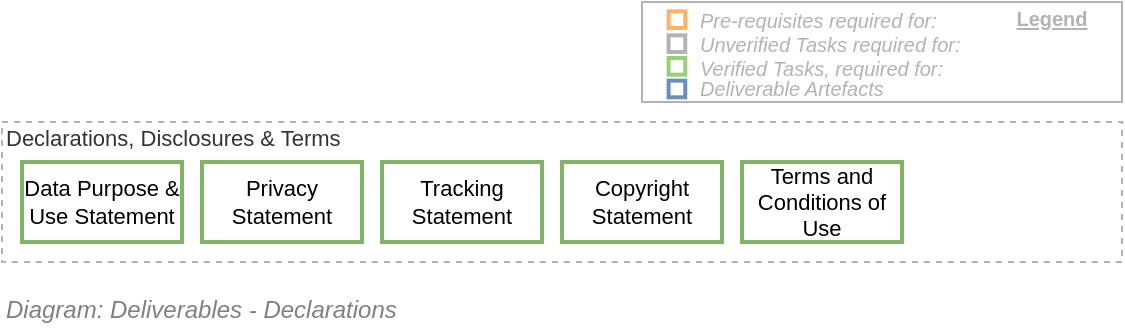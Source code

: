 <mxfile version="17.5.0" type="google"><diagram id="Olx5x8ia5NXxxW9_p1Jq" name="Contents/Declarations"><mxGraphModel grid="1" page="1" gridSize="10" guides="1" tooltips="1" connect="1" arrows="1" fold="1" pageScale="1" pageWidth="827" pageHeight="1169" math="0" shadow="0"><root><mxCell id="ccwUIstE4yi0s5sYzVBu-0"/><mxCell id="ccwUIstE4yi0s5sYzVBu-1" value="Diagram" parent="ccwUIstE4yi0s5sYzVBu-0"/><mxCell id="NC9Sy8CfmNTUNxQi46OY-1" value="Declarations, Disclosures &amp;amp; Terms" style="rounded=0;whiteSpace=wrap;html=1;shadow=0;glass=0;comic=0;strokeColor=#B3B3B3;fillColor=none;fontSize=11;align=left;fontColor=#333333;recursiveResize=0;container=1;collapsible=0;verticalAlign=top;spacing=2;spacingTop=-5;dashed=1;" vertex="1" parent="ccwUIstE4yi0s5sYzVBu-1"><mxGeometry x="120" y="220" width="560" height="70" as="geometry"/></mxCell><mxCell id="NC9Sy8CfmNTUNxQi46OY-2" value="Terms and Conditions of Use" style="rounded=0;whiteSpace=wrap;html=1;shadow=0;glass=0;comic=0;strokeColor=#82b366;fontSize=11;align=center;recursiveResize=0;container=1;collapsible=0;fillColor=none;strokeWidth=2;" vertex="1" parent="NC9Sy8CfmNTUNxQi46OY-1"><mxGeometry x="370" y="20" width="80" height="40" as="geometry"/></mxCell><mxCell id="NC9Sy8CfmNTUNxQi46OY-3" value="Privacy Statement" style="rounded=0;whiteSpace=wrap;html=1;shadow=0;glass=0;comic=0;strokeColor=#82b366;fontSize=11;align=center;recursiveResize=0;container=1;collapsible=0;fillColor=none;strokeWidth=2;" vertex="1" parent="NC9Sy8CfmNTUNxQi46OY-1"><mxGeometry x="100.0" y="20" width="80" height="40" as="geometry"/></mxCell><mxCell id="NC9Sy8CfmNTUNxQi46OY-4" value="Copyright Statement" style="rounded=0;whiteSpace=wrap;html=1;shadow=0;glass=0;comic=0;strokeColor=#82b366;fontSize=11;align=center;recursiveResize=0;container=1;collapsible=0;fillColor=none;strokeWidth=2;" vertex="1" parent="NC9Sy8CfmNTUNxQi46OY-1"><mxGeometry x="280" y="20" width="80" height="40" as="geometry"/></mxCell><mxCell id="NC9Sy8CfmNTUNxQi46OY-5" value="Tracking Statement" style="rounded=0;whiteSpace=wrap;html=1;shadow=0;glass=0;comic=0;strokeColor=#82b366;fontSize=11;align=center;recursiveResize=0;container=1;collapsible=0;fillColor=none;strokeWidth=2;" vertex="1" parent="NC9Sy8CfmNTUNxQi46OY-1"><mxGeometry x="190.0" y="20" width="80" height="40" as="geometry"/></mxCell><mxCell id="7rZSBb36K54ulBHe9YDU-1" value="Data Purpose &amp;amp; Use Statement" style="rounded=0;whiteSpace=wrap;html=1;shadow=0;glass=0;comic=0;strokeColor=#82b366;fontSize=11;align=center;recursiveResize=0;container=1;collapsible=0;fillColor=none;strokeWidth=2;" vertex="1" parent="NC9Sy8CfmNTUNxQi46OY-1"><mxGeometry x="10.0" y="20" width="80" height="40" as="geometry"/></mxCell><mxCell id="kctIVrnx_nAHamV776Nd-0" value="" style="rounded=0;whiteSpace=wrap;html=1;fontSize=10;align=left;container=1;collapsible=0;fontColor=#B3B3B3;strokeColor=#B3B3B3;" vertex="1" parent="ccwUIstE4yi0s5sYzVBu-1"><mxGeometry x="440" y="160" width="240" height="50" as="geometry"/></mxCell><mxCell id="kctIVrnx_nAHamV776Nd-1" value="" style="whiteSpace=wrap;html=1;aspect=fixed;fillColor=none;fontSize=10;align=left;fontStyle=2;strokeWidth=2;strokeColor=#FFB366;" vertex="1" parent="kctIVrnx_nAHamV776Nd-0"><mxGeometry x="13.294" y="4.667" width="8.333" height="8.333" as="geometry"/></mxCell><mxCell id="kctIVrnx_nAHamV776Nd-2" value="" style="whiteSpace=wrap;html=1;aspect=fixed;fillColor=none;fontSize=10;align=left;fontStyle=2;strokeWidth=2;strokeColor=#97D077;" vertex="1" parent="kctIVrnx_nAHamV776Nd-0"><mxGeometry x="13.294" y="28" width="8.333" height="8.333" as="geometry"/></mxCell><mxCell id="kctIVrnx_nAHamV776Nd-3" value="" style="whiteSpace=wrap;html=1;aspect=fixed;strokeColor=#6c8ebf;fontSize=10;align=left;fontStyle=2;strokeWidth=2;fillColor=none;" vertex="1" parent="kctIVrnx_nAHamV776Nd-0"><mxGeometry x="13.294" y="39.333" width="8.333" height="8.333" as="geometry"/></mxCell><mxCell id="kctIVrnx_nAHamV776Nd-4" value="Pre-requisites required for:" style="text;html=1;strokeColor=none;fillColor=none;align=left;verticalAlign=middle;whiteSpace=wrap;rounded=0;fontSize=10;fontStyle=2;fontColor=#B3B3B3;" vertex="1" parent="kctIVrnx_nAHamV776Nd-0"><mxGeometry x="26.595" y="4.667" width="213.405" height="8.333" as="geometry"/></mxCell><mxCell id="kctIVrnx_nAHamV776Nd-5" value="Verified Tasks, required for:" style="text;html=1;strokeColor=none;fillColor=none;align=left;verticalAlign=middle;whiteSpace=wrap;rounded=0;fontSize=10;fontStyle=2;fontColor=#B3B3B3;" vertex="1" parent="kctIVrnx_nAHamV776Nd-0"><mxGeometry x="26.59" y="30" width="213.41" height="6.33" as="geometry"/></mxCell><mxCell id="kctIVrnx_nAHamV776Nd-6" value="Deliverable Artefacts" style="text;html=1;strokeColor=none;fillColor=none;align=left;verticalAlign=middle;whiteSpace=wrap;rounded=0;fontSize=10;fontStyle=2;fontColor=#B3B3B3;" vertex="1" parent="kctIVrnx_nAHamV776Nd-0"><mxGeometry x="26.595" y="39.333" width="213.405" height="8.333" as="geometry"/></mxCell><mxCell id="kctIVrnx_nAHamV776Nd-7" value="Legend" style="text;html=1;strokeColor=none;fillColor=none;align=center;verticalAlign=middle;whiteSpace=wrap;rounded=0;fontSize=10;fontStyle=5;fontColor=#B3B3B3;" vertex="1" parent="kctIVrnx_nAHamV776Nd-0"><mxGeometry x="180" width="50" height="16.67" as="geometry"/></mxCell><mxCell id="kctIVrnx_nAHamV776Nd-8" value="" style="whiteSpace=wrap;html=1;aspect=fixed;fontSize=10;align=left;fontStyle=2;strokeWidth=2;fontColor=#333333;fillColor=none;strokeColor=#B3B3B3;" vertex="1" parent="kctIVrnx_nAHamV776Nd-0"><mxGeometry x="13.294" y="16.667" width="8.333" height="8.333" as="geometry"/></mxCell><mxCell id="kctIVrnx_nAHamV776Nd-9" value="Unverified Tasks required for:" style="text;html=1;strokeColor=none;fillColor=none;align=left;verticalAlign=middle;whiteSpace=wrap;rounded=0;fontSize=10;fontStyle=2;fontColor=#B3B3B3;" vertex="1" parent="kctIVrnx_nAHamV776Nd-0"><mxGeometry x="26.595" y="16.667" width="213.405" height="8.333" as="geometry"/></mxCell><mxCell id="NC9Sy8CfmNTUNxQi46OY-0" value="Title/Diagram" parent="ccwUIstE4yi0s5sYzVBu-0"/><mxCell id="7rZSBb36K54ulBHe9YDU-0" value="&lt;font style=&quot;font-size: 12px&quot;&gt;Diagram: Deliverables - Declarations&lt;br&gt;&lt;/font&gt;" style="text;strokeColor=none;fillColor=none;html=1;fontSize=24;fontStyle=2;verticalAlign=middle;align=left;shadow=0;glass=0;comic=0;opacity=30;fontColor=#808080;rounded=0;" vertex="1" parent="NC9Sy8CfmNTUNxQi46OY-0"><mxGeometry x="120" y="300" width="520" height="20" as="geometry"/></mxCell></root></mxGraphModel></diagram></mxfile>
